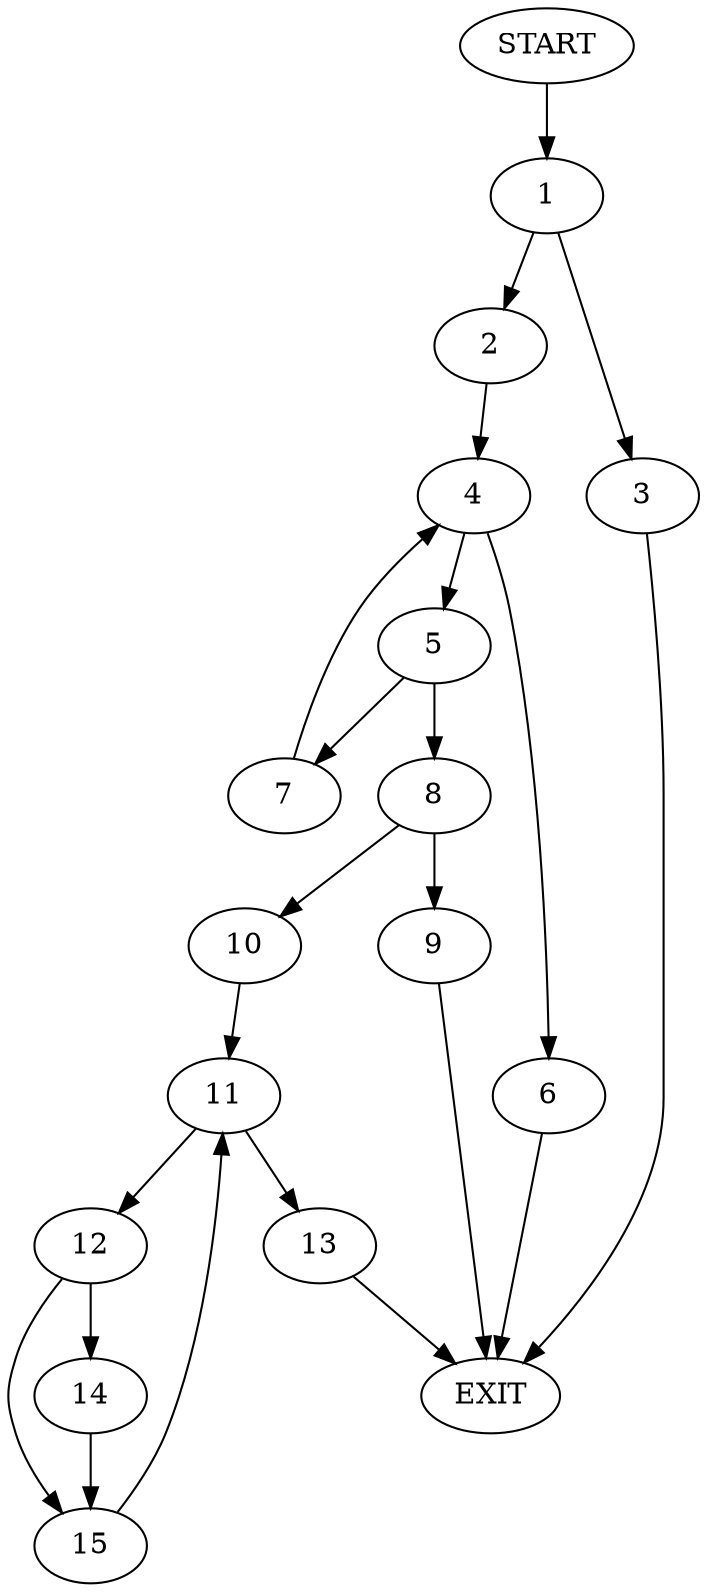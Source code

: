 digraph {
0 [label="START"]
16 [label="EXIT"]
0 -> 1
1 -> 2
1 -> 3
2 -> 4
3 -> 16
4 -> 5
4 -> 6
6 -> 16
5 -> 7
5 -> 8
8 -> 9
8 -> 10
7 -> 4
10 -> 11
9 -> 16
11 -> 12
11 -> 13
13 -> 16
12 -> 14
12 -> 15
15 -> 11
14 -> 15
}
